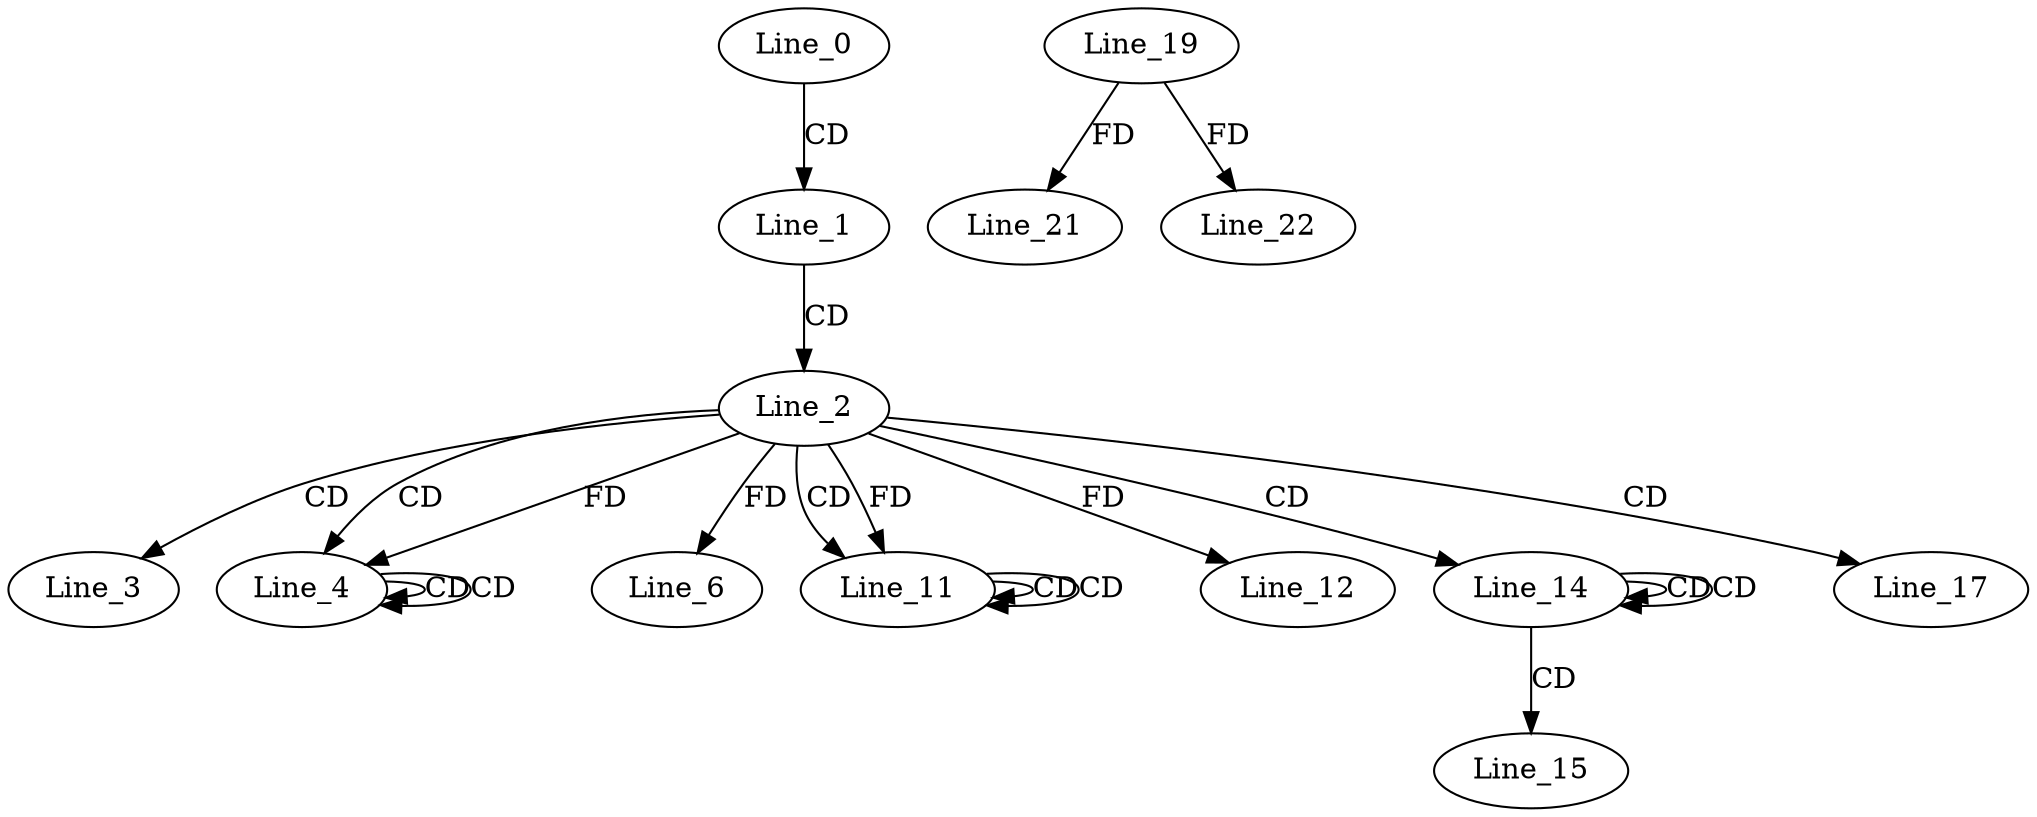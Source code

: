 digraph G {
  Line_0;
  Line_1;
  Line_2;
  Line_3;
  Line_4;
  Line_4;
  Line_4;
  Line_6;
  Line_11;
  Line_11;
  Line_11;
  Line_11;
  Line_11;
  Line_12;
  Line_14;
  Line_14;
  Line_14;
  Line_15;
  Line_17;
  Line_19;
  Line_21;
  Line_22;
  Line_0 -> Line_1 [ label="CD" ];
  Line_1 -> Line_2 [ label="CD" ];
  Line_2 -> Line_3 [ label="CD" ];
  Line_2 -> Line_4 [ label="CD" ];
  Line_4 -> Line_4 [ label="CD" ];
  Line_4 -> Line_4 [ label="CD" ];
  Line_2 -> Line_4 [ label="FD" ];
  Line_2 -> Line_6 [ label="FD" ];
  Line_2 -> Line_11 [ label="CD" ];
  Line_11 -> Line_11 [ label="CD" ];
  Line_2 -> Line_11 [ label="FD" ];
  Line_11 -> Line_11 [ label="CD" ];
  Line_2 -> Line_12 [ label="FD" ];
  Line_2 -> Line_14 [ label="CD" ];
  Line_14 -> Line_14 [ label="CD" ];
  Line_14 -> Line_14 [ label="CD" ];
  Line_14 -> Line_15 [ label="CD" ];
  Line_2 -> Line_17 [ label="CD" ];
  Line_19 -> Line_21 [ label="FD" ];
  Line_19 -> Line_22 [ label="FD" ];
}
